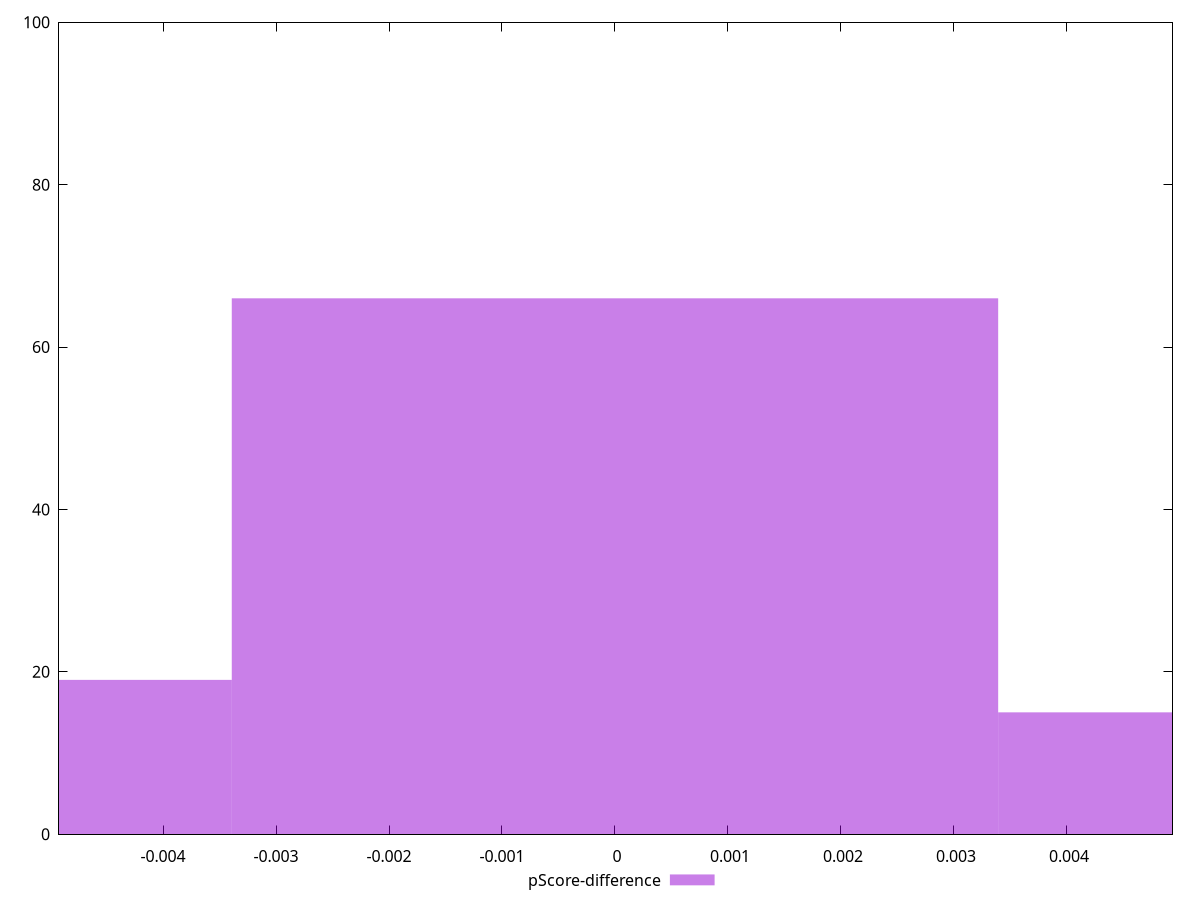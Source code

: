 reset

$pScoreDifference <<EOF
0 66
-0.006783749500891455 19
0.006783749500891455 15
EOF

set key outside below
set boxwidth 0.006783749500891455
set xrange [-0.004921161716748168:0.004934887707444852]
set yrange [0:100]
set trange [0:100]
set style fill transparent solid 0.5 noborder
set terminal svg size 640, 490 enhanced background rgb 'white'
set output "reports/report_00027_2021-02-24T12-40-31.850Z/total-blocking-time/samples/music/pScore-difference/histogram.svg"

plot $pScoreDifference title "pScore-difference" with boxes

reset
